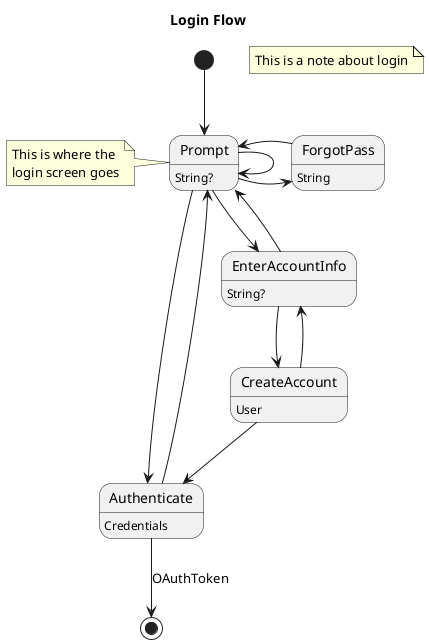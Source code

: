@startuml

title Login Flow

[*] --> Prompt

Prompt --> Authenticate
Prompt -> ForgotPass
Prompt --> EnterAccountInfo
Prompt --> Prompt
Prompt: String?

Authenticate --> Prompt
Authenticate: Credentials

ForgotPass -> Prompt
ForgotPass: String
EnterAccountInfo --> CreateAccount
EnterAccountInfo --> Prompt

CreateAccount: User
CreateAccount --> Authenticate
CreateAccount --> EnterAccountInfo

EnterAccountInfo: String?

note "This is a note about login" as N1
note left of Prompt
    This is where the
    login screen goes
end note

Authenticate --> [*]: OAuthToken
@enduml
